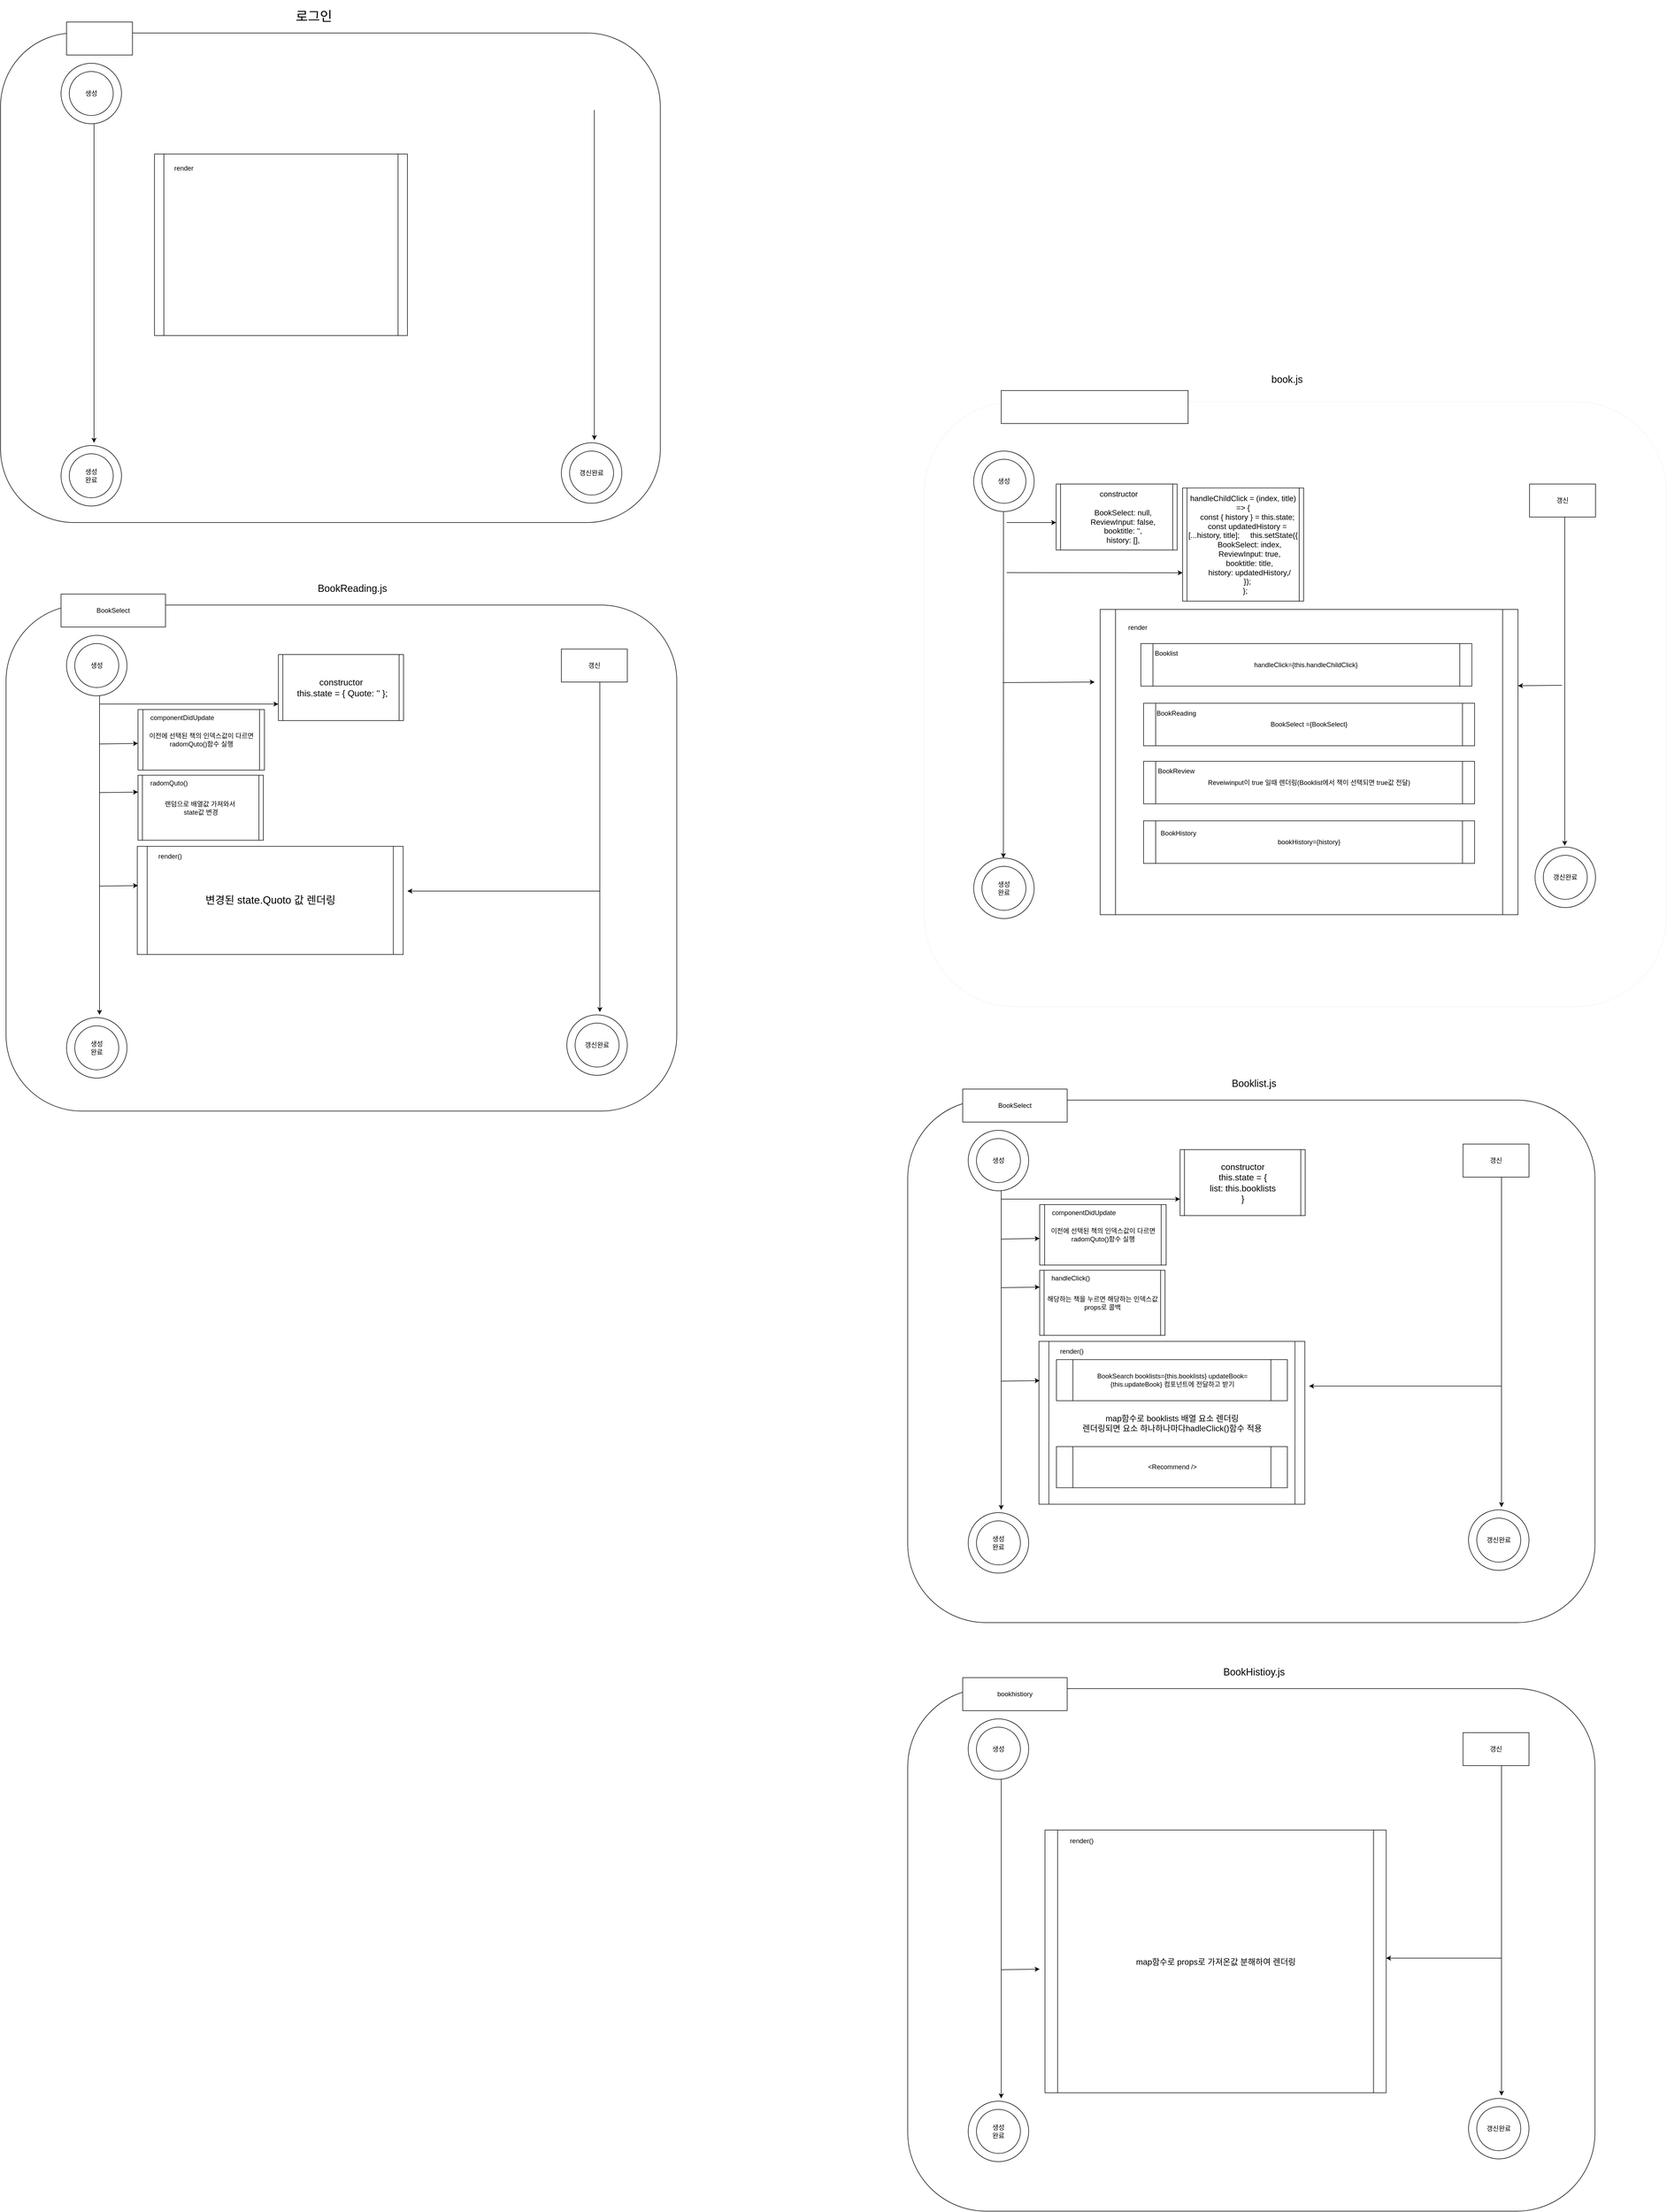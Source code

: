 <mxfile version="21.3.8" type="device">
  <diagram name="페이지-1" id="9SHQC-s5W3MiuN1ODY7i">
    <mxGraphModel dx="3267" dy="1674" grid="1" gridSize="10" guides="1" tooltips="1" connect="1" arrows="1" fold="1" page="1" pageScale="1" pageWidth="827" pageHeight="1169" math="0" shadow="0">
      <root>
        <mxCell id="0" />
        <mxCell id="1" parent="0" />
        <mxCell id="339VbT9Xqeo3pvICzhQg-5" value="" style="rounded=1;whiteSpace=wrap;html=1;strokeWidth=0;" parent="1" vertex="1">
          <mxGeometry x="20" y="470" width="1350" height="1100" as="geometry" />
        </mxCell>
        <mxCell id="339VbT9Xqeo3pvICzhQg-2" value="" style="rounded=0;whiteSpace=wrap;html=1;" parent="1" vertex="1">
          <mxGeometry x="160" y="450" width="340" height="60" as="geometry" />
        </mxCell>
        <mxCell id="339VbT9Xqeo3pvICzhQg-3" value="book.js" style="text;html=1;strokeColor=none;fillColor=none;align=center;verticalAlign=middle;whiteSpace=wrap;rounded=0;fontSize=18;" parent="1" vertex="1">
          <mxGeometry x="610" y="400" width="140" height="60" as="geometry" />
        </mxCell>
        <mxCell id="339VbT9Xqeo3pvICzhQg-9" value="" style="endArrow=classic;html=1;rounded=0;" parent="1" edge="1">
          <mxGeometry width="50" height="50" relative="1" as="geometry">
            <mxPoint x="164.17" y="670" as="sourcePoint" />
            <mxPoint x="164" y="1300" as="targetPoint" />
          </mxGeometry>
        </mxCell>
        <mxCell id="339VbT9Xqeo3pvICzhQg-14" value="" style="group" parent="1" vertex="1" connectable="0">
          <mxGeometry x="110" y="560" width="110" height="110" as="geometry" />
        </mxCell>
        <mxCell id="339VbT9Xqeo3pvICzhQg-11" value="" style="ellipse;whiteSpace=wrap;html=1;aspect=fixed;" parent="339VbT9Xqeo3pvICzhQg-14" vertex="1">
          <mxGeometry width="110" height="110" as="geometry" />
        </mxCell>
        <mxCell id="339VbT9Xqeo3pvICzhQg-12" value="생성" style="ellipse;whiteSpace=wrap;html=1;aspect=fixed;" parent="339VbT9Xqeo3pvICzhQg-14" vertex="1">
          <mxGeometry x="15" y="15" width="80" height="80" as="geometry" />
        </mxCell>
        <mxCell id="339VbT9Xqeo3pvICzhQg-16" value="" style="group" parent="1" vertex="1" connectable="0">
          <mxGeometry x="110" y="1300" width="110" height="110" as="geometry" />
        </mxCell>
        <mxCell id="339VbT9Xqeo3pvICzhQg-17" value="" style="ellipse;whiteSpace=wrap;html=1;aspect=fixed;" parent="339VbT9Xqeo3pvICzhQg-16" vertex="1">
          <mxGeometry width="110" height="110" as="geometry" />
        </mxCell>
        <mxCell id="339VbT9Xqeo3pvICzhQg-18" value="생성&lt;br&gt;완료" style="ellipse;whiteSpace=wrap;html=1;aspect=fixed;" parent="339VbT9Xqeo3pvICzhQg-16" vertex="1">
          <mxGeometry x="15" y="15" width="80" height="80" as="geometry" />
        </mxCell>
        <mxCell id="339VbT9Xqeo3pvICzhQg-20" value="Text" style="text;html=1;strokeColor=none;fillColor=none;align=center;verticalAlign=middle;whiteSpace=wrap;rounded=0;" parent="1" vertex="1">
          <mxGeometry x="380" y="860" width="60" height="30" as="geometry" />
        </mxCell>
        <mxCell id="339VbT9Xqeo3pvICzhQg-22" value="" style="group" parent="1" vertex="1" connectable="0">
          <mxGeometry x="340" y="759" width="760" height="660" as="geometry" />
        </mxCell>
        <mxCell id="339VbT9Xqeo3pvICzhQg-23" value="" style="group" parent="339VbT9Xqeo3pvICzhQg-22" vertex="1" connectable="0">
          <mxGeometry y="89" width="760" height="580" as="geometry" />
        </mxCell>
        <mxCell id="339VbT9Xqeo3pvICzhQg-19" value="" style="shape=process;whiteSpace=wrap;html=1;backgroundOutline=1;size=0.037;" parent="339VbT9Xqeo3pvICzhQg-23" vertex="1">
          <mxGeometry width="760.0" height="554.964" as="geometry" />
        </mxCell>
        <mxCell id="339VbT9Xqeo3pvICzhQg-21" value="render" style="text;html=1;align=center;verticalAlign=middle;resizable=0;points=[];autosize=1;strokeColor=none;fillColor=none;" parent="339VbT9Xqeo3pvICzhQg-23" vertex="1">
          <mxGeometry x="38.0" y="18.196" width="60" height="30" as="geometry" />
        </mxCell>
        <mxCell id="-yMm5iQ5VptiepZ6VYrb-73" value="" style="group" parent="339VbT9Xqeo3pvICzhQg-23" vertex="1" connectable="0">
          <mxGeometry x="78.961" y="276.08" width="602.078" height="105.537" as="geometry" />
        </mxCell>
        <mxCell id="-yMm5iQ5VptiepZ6VYrb-74" value="" style="group" parent="-yMm5iQ5VptiepZ6VYrb-73" vertex="1" connectable="0">
          <mxGeometry width="602.078" height="105.537" as="geometry" />
        </mxCell>
        <mxCell id="-yMm5iQ5VptiepZ6VYrb-75" value="Reveiwinput이 true 일때 렌더링(Booklist에서 책이 선택되면 true값 전달)" style="shape=process;whiteSpace=wrap;html=1;backgroundOutline=1;size=0.037;" parent="-yMm5iQ5VptiepZ6VYrb-74" vertex="1">
          <mxGeometry width="602.078" height="77.333" as="geometry" />
        </mxCell>
        <mxCell id="-yMm5iQ5VptiepZ6VYrb-76" value="BookReview" style="text;html=1;align=center;verticalAlign=middle;resizable=0;points=[];autosize=1;strokeColor=none;fillColor=none;" parent="-yMm5iQ5VptiepZ6VYrb-74" vertex="1">
          <mxGeometry x="14.312" y="3.311" width="90" height="30" as="geometry" />
        </mxCell>
        <mxCell id="-yMm5iQ5VptiepZ6VYrb-77" value="bookHistory={history}" style="shape=process;whiteSpace=wrap;html=1;backgroundOutline=1;size=0.037;" parent="339VbT9Xqeo3pvICzhQg-23" vertex="1">
          <mxGeometry x="78.961" y="384.347" width="602.078" height="77.333" as="geometry" />
        </mxCell>
        <mxCell id="-yMm5iQ5VptiepZ6VYrb-78" value="BookHistory" style="text;html=1;align=center;verticalAlign=middle;resizable=0;points=[];autosize=1;strokeColor=none;fillColor=none;" parent="339VbT9Xqeo3pvICzhQg-23" vertex="1">
          <mxGeometry x="97.221" y="392.081" width="90" height="30" as="geometry" />
        </mxCell>
        <mxCell id="-yMm5iQ5VptiepZ6VYrb-57" value="" style="group" parent="339VbT9Xqeo3pvICzhQg-23" vertex="1" connectable="0">
          <mxGeometry x="78.961" y="170.547" width="602.078" height="105.537" as="geometry" />
        </mxCell>
        <mxCell id="-yMm5iQ5VptiepZ6VYrb-58" value="" style="group" parent="-yMm5iQ5VptiepZ6VYrb-57" vertex="1" connectable="0">
          <mxGeometry width="602.078" height="105.537" as="geometry" />
        </mxCell>
        <mxCell id="-yMm5iQ5VptiepZ6VYrb-59" value="BookSelect ={BookSelect}" style="shape=process;whiteSpace=wrap;html=1;backgroundOutline=1;size=0.037;" parent="-yMm5iQ5VptiepZ6VYrb-58" vertex="1">
          <mxGeometry width="602.078" height="77.333" as="geometry" />
        </mxCell>
        <mxCell id="-yMm5iQ5VptiepZ6VYrb-60" value="BookReading" style="text;html=1;align=center;verticalAlign=middle;resizable=0;points=[];autosize=1;strokeColor=none;fillColor=none;" parent="-yMm5iQ5VptiepZ6VYrb-58" vertex="1">
          <mxGeometry x="9.377" y="3.311" width="100" height="30" as="geometry" />
        </mxCell>
        <mxCell id="-yMm5iQ5VptiepZ6VYrb-69" value="" style="group" parent="339VbT9Xqeo3pvICzhQg-23" vertex="1" connectable="0">
          <mxGeometry x="74.001" y="62.003" width="602.078" height="105.537" as="geometry" />
        </mxCell>
        <mxCell id="-yMm5iQ5VptiepZ6VYrb-70" value="" style="group" parent="-yMm5iQ5VptiepZ6VYrb-69" vertex="1" connectable="0">
          <mxGeometry width="602.078" height="105.537" as="geometry" />
        </mxCell>
        <mxCell id="-yMm5iQ5VptiepZ6VYrb-71" value="handleClick={this.handleChildClick}&amp;nbsp;" style="shape=process;whiteSpace=wrap;html=1;backgroundOutline=1;size=0.037;" parent="-yMm5iQ5VptiepZ6VYrb-70" vertex="1">
          <mxGeometry width="602.078" height="77.333" as="geometry" />
        </mxCell>
        <mxCell id="-yMm5iQ5VptiepZ6VYrb-72" value="Booklist" style="text;html=1;align=center;verticalAlign=middle;resizable=0;points=[];autosize=1;strokeColor=none;fillColor=none;" parent="-yMm5iQ5VptiepZ6VYrb-70" vertex="1">
          <mxGeometry x="11.037" y="3.311" width="70" height="30" as="geometry" />
        </mxCell>
        <mxCell id="339VbT9Xqeo3pvICzhQg-24" value="" style="rounded=1;whiteSpace=wrap;html=1;" parent="1" vertex="1">
          <mxGeometry x="-1660" y="-200" width="1200" height="890" as="geometry" />
        </mxCell>
        <mxCell id="339VbT9Xqeo3pvICzhQg-25" value="" style="rounded=0;whiteSpace=wrap;html=1;" parent="1" vertex="1">
          <mxGeometry x="-1540" y="-220" width="120" height="60" as="geometry" />
        </mxCell>
        <mxCell id="339VbT9Xqeo3pvICzhQg-26" value="&lt;font style=&quot;font-size: 24px;&quot;&gt;로그인&lt;/font&gt;" style="text;html=1;strokeColor=none;fillColor=none;align=center;verticalAlign=middle;whiteSpace=wrap;rounded=0;" parent="1" vertex="1">
          <mxGeometry x="-1160" y="-260" width="140" height="60" as="geometry" />
        </mxCell>
        <mxCell id="339VbT9Xqeo3pvICzhQg-27" value="" style="endArrow=classic;html=1;rounded=0;" parent="1" edge="1">
          <mxGeometry width="50" height="50" relative="1" as="geometry">
            <mxPoint x="-1490" y="-55" as="sourcePoint" />
            <mxPoint x="-1490" y="545" as="targetPoint" />
          </mxGeometry>
        </mxCell>
        <mxCell id="339VbT9Xqeo3pvICzhQg-28" value="" style="group" parent="1" vertex="1" connectable="0">
          <mxGeometry x="-1550" y="-145" width="110" height="110" as="geometry" />
        </mxCell>
        <mxCell id="339VbT9Xqeo3pvICzhQg-29" value="" style="ellipse;whiteSpace=wrap;html=1;aspect=fixed;" parent="339VbT9Xqeo3pvICzhQg-28" vertex="1">
          <mxGeometry width="110" height="110" as="geometry" />
        </mxCell>
        <mxCell id="339VbT9Xqeo3pvICzhQg-30" value="생성" style="ellipse;whiteSpace=wrap;html=1;aspect=fixed;" parent="339VbT9Xqeo3pvICzhQg-28" vertex="1">
          <mxGeometry x="15" y="15" width="80" height="80" as="geometry" />
        </mxCell>
        <mxCell id="339VbT9Xqeo3pvICzhQg-31" value="" style="group" parent="1" vertex="1" connectable="0">
          <mxGeometry x="-1550" y="550" width="110" height="110" as="geometry" />
        </mxCell>
        <mxCell id="339VbT9Xqeo3pvICzhQg-32" value="" style="ellipse;whiteSpace=wrap;html=1;aspect=fixed;" parent="339VbT9Xqeo3pvICzhQg-31" vertex="1">
          <mxGeometry width="110" height="110" as="geometry" />
        </mxCell>
        <mxCell id="339VbT9Xqeo3pvICzhQg-33" value="생성&lt;br&gt;완료" style="ellipse;whiteSpace=wrap;html=1;aspect=fixed;" parent="339VbT9Xqeo3pvICzhQg-31" vertex="1">
          <mxGeometry x="15" y="15" width="80" height="80" as="geometry" />
        </mxCell>
        <mxCell id="339VbT9Xqeo3pvICzhQg-34" value="Text" style="text;html=1;strokeColor=none;fillColor=none;align=center;verticalAlign=middle;whiteSpace=wrap;rounded=0;" parent="1" vertex="1">
          <mxGeometry x="-1370" y="130" width="60" height="30" as="geometry" />
        </mxCell>
        <mxCell id="339VbT9Xqeo3pvICzhQg-35" value="x`" style="group" parent="1" vertex="1" connectable="0">
          <mxGeometry x="-1380" y="20" width="460" height="330" as="geometry" />
        </mxCell>
        <mxCell id="339VbT9Xqeo3pvICzhQg-36" value="" style="group" parent="339VbT9Xqeo3pvICzhQg-35" vertex="1" connectable="0">
          <mxGeometry width="460.0" height="330" as="geometry" />
        </mxCell>
        <mxCell id="339VbT9Xqeo3pvICzhQg-37" value="" style="shape=process;whiteSpace=wrap;html=1;backgroundOutline=1;size=0.037;" parent="339VbT9Xqeo3pvICzhQg-36" vertex="1">
          <mxGeometry width="460.0" height="330" as="geometry" />
        </mxCell>
        <mxCell id="339VbT9Xqeo3pvICzhQg-38" value="render" style="text;html=1;align=center;verticalAlign=middle;resizable=0;points=[];autosize=1;strokeColor=none;fillColor=none;" parent="339VbT9Xqeo3pvICzhQg-36" vertex="1">
          <mxGeometry x="23" y="10.82" width="60" height="30" as="geometry" />
        </mxCell>
        <mxCell id="339VbT9Xqeo3pvICzhQg-39" value="" style="endArrow=classic;html=1;rounded=0;" parent="1" edge="1">
          <mxGeometry width="50" height="50" relative="1" as="geometry">
            <mxPoint x="-580" y="-60" as="sourcePoint" />
            <mxPoint x="-580" y="540" as="targetPoint" />
          </mxGeometry>
        </mxCell>
        <mxCell id="339VbT9Xqeo3pvICzhQg-40" value="" style="group" parent="1" vertex="1" connectable="0">
          <mxGeometry x="-640" y="545" width="110" height="110" as="geometry" />
        </mxCell>
        <mxCell id="339VbT9Xqeo3pvICzhQg-41" value="" style="ellipse;whiteSpace=wrap;html=1;aspect=fixed;" parent="339VbT9Xqeo3pvICzhQg-40" vertex="1">
          <mxGeometry width="110" height="110" as="geometry" />
        </mxCell>
        <mxCell id="339VbT9Xqeo3pvICzhQg-42" value="갱신완료" style="ellipse;whiteSpace=wrap;html=1;aspect=fixed;" parent="339VbT9Xqeo3pvICzhQg-40" vertex="1">
          <mxGeometry x="15" y="15" width="80" height="80" as="geometry" />
        </mxCell>
        <mxCell id="339VbT9Xqeo3pvICzhQg-45" value="" style="endArrow=classic;html=1;rounded=0;" parent="1" edge="1">
          <mxGeometry width="50" height="50" relative="1" as="geometry">
            <mxPoint x="1185" y="677.5" as="sourcePoint" />
            <mxPoint x="1185" y="1277.5" as="targetPoint" />
          </mxGeometry>
        </mxCell>
        <mxCell id="339VbT9Xqeo3pvICzhQg-46" value="" style="group" parent="1" vertex="1" connectable="0">
          <mxGeometry x="1131" y="1280" width="110" height="110" as="geometry" />
        </mxCell>
        <mxCell id="339VbT9Xqeo3pvICzhQg-47" value="" style="ellipse;whiteSpace=wrap;html=1;aspect=fixed;" parent="339VbT9Xqeo3pvICzhQg-46" vertex="1">
          <mxGeometry width="110" height="110" as="geometry" />
        </mxCell>
        <mxCell id="339VbT9Xqeo3pvICzhQg-48" value="갱신완료" style="ellipse;whiteSpace=wrap;html=1;aspect=fixed;" parent="339VbT9Xqeo3pvICzhQg-46" vertex="1">
          <mxGeometry x="15" y="15" width="80" height="80" as="geometry" />
        </mxCell>
        <mxCell id="339VbT9Xqeo3pvICzhQg-49" value="" style="endArrow=classic;html=1;rounded=0;jumpSize=0;" parent="1" edge="1">
          <mxGeometry width="50" height="50" relative="1" as="geometry">
            <mxPoint x="163" y="981" as="sourcePoint" />
            <mxPoint x="330" y="980" as="targetPoint" />
          </mxGeometry>
        </mxCell>
        <mxCell id="339VbT9Xqeo3pvICzhQg-74" value="" style="endArrow=classic;html=1;rounded=0;entryX=1;entryY=0.25;entryDx=0;entryDy=0;" parent="1" target="339VbT9Xqeo3pvICzhQg-19" edge="1">
          <mxGeometry width="50" height="50" relative="1" as="geometry">
            <mxPoint x="1180" y="986" as="sourcePoint" />
            <mxPoint x="1250" y="970" as="targetPoint" />
            <Array as="points">
              <mxPoint x="1170" y="986" />
            </Array>
          </mxGeometry>
        </mxCell>
        <mxCell id="339VbT9Xqeo3pvICzhQg-76" value="갱신" style="rounded=0;whiteSpace=wrap;html=1;" parent="1" vertex="1">
          <mxGeometry x="1121" y="620" width="120" height="60" as="geometry" />
        </mxCell>
        <mxCell id="-yMm5iQ5VptiepZ6VYrb-1" value="" style="rounded=1;whiteSpace=wrap;html=1;" parent="1" vertex="1">
          <mxGeometry x="-1650" y="840" width="1220" height="920" as="geometry" />
        </mxCell>
        <mxCell id="-yMm5iQ5VptiepZ6VYrb-2" value="BookSelect" style="rounded=0;whiteSpace=wrap;html=1;" parent="1" vertex="1">
          <mxGeometry x="-1550" y="820" width="190" height="60" as="geometry" />
        </mxCell>
        <mxCell id="-yMm5iQ5VptiepZ6VYrb-3" value="&lt;span style=&quot;font-size: 18px;&quot;&gt;BookReading.js&lt;/span&gt;" style="text;html=1;strokeColor=none;fillColor=none;align=center;verticalAlign=middle;whiteSpace=wrap;rounded=0;" parent="1" vertex="1">
          <mxGeometry x="-1090" y="780" width="140" height="60" as="geometry" />
        </mxCell>
        <mxCell id="-yMm5iQ5VptiepZ6VYrb-4" value="" style="endArrow=classic;html=1;rounded=0;" parent="1" edge="1">
          <mxGeometry width="50" height="50" relative="1" as="geometry">
            <mxPoint x="-1480" y="985" as="sourcePoint" />
            <mxPoint x="-1480" y="1585" as="targetPoint" />
          </mxGeometry>
        </mxCell>
        <mxCell id="-yMm5iQ5VptiepZ6VYrb-5" value="" style="group" parent="1" vertex="1" connectable="0">
          <mxGeometry x="-1540" y="895" width="110" height="110" as="geometry" />
        </mxCell>
        <mxCell id="-yMm5iQ5VptiepZ6VYrb-6" value="" style="ellipse;whiteSpace=wrap;html=1;aspect=fixed;" parent="-yMm5iQ5VptiepZ6VYrb-5" vertex="1">
          <mxGeometry width="110" height="110" as="geometry" />
        </mxCell>
        <mxCell id="-yMm5iQ5VptiepZ6VYrb-7" value="생성" style="ellipse;whiteSpace=wrap;html=1;aspect=fixed;" parent="-yMm5iQ5VptiepZ6VYrb-5" vertex="1">
          <mxGeometry x="15" y="15" width="80" height="80" as="geometry" />
        </mxCell>
        <mxCell id="-yMm5iQ5VptiepZ6VYrb-8" value="" style="group" parent="1" vertex="1" connectable="0">
          <mxGeometry x="-1540" y="1590" width="110" height="110" as="geometry" />
        </mxCell>
        <mxCell id="-yMm5iQ5VptiepZ6VYrb-9" value="" style="ellipse;whiteSpace=wrap;html=1;aspect=fixed;" parent="-yMm5iQ5VptiepZ6VYrb-8" vertex="1">
          <mxGeometry width="110" height="110" as="geometry" />
        </mxCell>
        <mxCell id="-yMm5iQ5VptiepZ6VYrb-10" value="생성&lt;br&gt;완료" style="ellipse;whiteSpace=wrap;html=1;aspect=fixed;" parent="-yMm5iQ5VptiepZ6VYrb-8" vertex="1">
          <mxGeometry x="15" y="15" width="80" height="80" as="geometry" />
        </mxCell>
        <mxCell id="-yMm5iQ5VptiepZ6VYrb-12" value="" style="group" parent="1" vertex="1" connectable="0">
          <mxGeometry x="-1410" y="930" width="760" height="670" as="geometry" />
        </mxCell>
        <mxCell id="-yMm5iQ5VptiepZ6VYrb-13" value="" style="group" parent="-yMm5iQ5VptiepZ6VYrb-12" vertex="1" connectable="0">
          <mxGeometry y="40" width="760" height="670" as="geometry" />
        </mxCell>
        <mxCell id="-yMm5iQ5VptiepZ6VYrb-14" value="이전에 선택된 책의 인덱스값이 다르면&lt;br&gt;radomQuto()함수 실행" style="shape=process;whiteSpace=wrap;html=1;backgroundOutline=1;size=0.037;" parent="-yMm5iQ5VptiepZ6VYrb-13" vertex="1">
          <mxGeometry y="60" width="230" height="110" as="geometry" />
        </mxCell>
        <mxCell id="-yMm5iQ5VptiepZ6VYrb-110" value="componentDidUpdate" style="text;html=1;align=center;verticalAlign=middle;resizable=0;points=[];autosize=1;strokeColor=none;fillColor=none;" parent="-yMm5iQ5VptiepZ6VYrb-13" vertex="1">
          <mxGeometry x="10.0" y="59.996" width="140" height="30" as="geometry" />
        </mxCell>
        <mxCell id="-yMm5iQ5VptiepZ6VYrb-129" value="" style="endArrow=classic;html=1;rounded=0;" parent="-yMm5iQ5VptiepZ6VYrb-13" edge="1">
          <mxGeometry width="50" height="50" relative="1" as="geometry">
            <mxPoint x="840" y="390" as="sourcePoint" />
            <mxPoint x="490" y="390" as="targetPoint" />
          </mxGeometry>
        </mxCell>
        <mxCell id="-yMm5iQ5VptiepZ6VYrb-16" value="" style="endArrow=classic;html=1;rounded=0;" parent="1" edge="1">
          <mxGeometry width="50" height="50" relative="1" as="geometry">
            <mxPoint x="-570" y="980" as="sourcePoint" />
            <mxPoint x="-570" y="1580" as="targetPoint" />
          </mxGeometry>
        </mxCell>
        <mxCell id="-yMm5iQ5VptiepZ6VYrb-17" value="" style="group" parent="1" vertex="1" connectable="0">
          <mxGeometry x="-630" y="1585" width="110" height="110" as="geometry" />
        </mxCell>
        <mxCell id="-yMm5iQ5VptiepZ6VYrb-18" value="" style="ellipse;whiteSpace=wrap;html=1;aspect=fixed;" parent="-yMm5iQ5VptiepZ6VYrb-17" vertex="1">
          <mxGeometry width="110" height="110" as="geometry" />
        </mxCell>
        <mxCell id="-yMm5iQ5VptiepZ6VYrb-19" value="갱신완료" style="ellipse;whiteSpace=wrap;html=1;aspect=fixed;" parent="-yMm5iQ5VptiepZ6VYrb-17" vertex="1">
          <mxGeometry x="15" y="15" width="80" height="80" as="geometry" />
        </mxCell>
        <mxCell id="-yMm5iQ5VptiepZ6VYrb-20" value="" style="endArrow=classic;html=1;rounded=0;entryX=0;entryY=0.402;entryDx=0;entryDy=0;entryPerimeter=0;" parent="1" edge="1">
          <mxGeometry width="50" height="50" relative="1" as="geometry">
            <mxPoint x="-1480" y="1092.57" as="sourcePoint" />
            <mxPoint x="-1410" y="1091.57" as="targetPoint" />
          </mxGeometry>
        </mxCell>
        <mxCell id="-yMm5iQ5VptiepZ6VYrb-99" value="" style="group" parent="1" vertex="1" connectable="0">
          <mxGeometry x="280.001" y="609.996" width="602.078" height="140" as="geometry" />
        </mxCell>
        <mxCell id="-yMm5iQ5VptiepZ6VYrb-100" value="" style="group" parent="-yMm5iQ5VptiepZ6VYrb-99" vertex="1" connectable="0">
          <mxGeometry width="602.078" height="140" as="geometry" />
        </mxCell>
        <mxCell id="-yMm5iQ5VptiepZ6VYrb-101" value="&lt;div style=&quot;font-size: 14px;&quot;&gt;&lt;font style=&quot;font-size: 14px;&quot;&gt;&lt;br&gt;&lt;/font&gt;&lt;/div&gt;&lt;div style=&quot;font-size: 14px;&quot;&gt;&lt;font style=&quot;font-size: 14px;&quot;&gt;&amp;nbsp; constructor&lt;/font&gt;&lt;/div&gt;&lt;div style=&quot;font-size: 14px;&quot;&gt;&lt;span style=&quot;background-color: initial;&quot;&gt;&lt;br&gt;&lt;/span&gt;&lt;/div&gt;&lt;div style=&quot;font-size: 14px;&quot;&gt;&lt;span style=&quot;background-color: initial;&quot;&gt;&amp;nbsp; &amp;nbsp; &amp;nbsp; BookSelect: null,&lt;/span&gt;&lt;br&gt;&lt;/div&gt;&lt;div style=&quot;font-size: 14px;&quot;&gt;&lt;font style=&quot;font-size: 14px;&quot;&gt;&amp;nbsp; &amp;nbsp; &amp;nbsp; ReviewInput: false,&lt;/font&gt;&lt;/div&gt;&lt;div style=&quot;font-size: 14px;&quot;&gt;&lt;font style=&quot;font-size: 14px;&quot;&gt;&amp;nbsp; &amp;nbsp; &amp;nbsp; booktitle: &#39;&#39;,&lt;/font&gt;&lt;/div&gt;&lt;div style=&quot;font-size: 14px;&quot;&gt;&lt;font style=&quot;font-size: 14px;&quot;&gt;&amp;nbsp; &amp;nbsp; &amp;nbsp; history: [],&lt;/font&gt;&lt;/div&gt;&lt;div style=&quot;font-size: 14px;&quot;&gt;&lt;br&gt;&lt;/div&gt;" style="shape=process;whiteSpace=wrap;html=1;backgroundOutline=1;size=0.037;" parent="-yMm5iQ5VptiepZ6VYrb-100" vertex="1">
          <mxGeometry x="-20" y="10" width="220" height="120" as="geometry" />
        </mxCell>
        <mxCell id="-yMm5iQ5VptiepZ6VYrb-105" value="" style="endArrow=classic;html=1;rounded=0;" parent="1" edge="1">
          <mxGeometry width="50" height="50" relative="1" as="geometry">
            <mxPoint x="170" y="690" as="sourcePoint" />
            <mxPoint x="260" y="690" as="targetPoint" />
          </mxGeometry>
        </mxCell>
        <mxCell id="-yMm5iQ5VptiepZ6VYrb-106" value="" style="group" parent="1" vertex="1" connectable="0">
          <mxGeometry x="510" y="610" width="602.08" height="240" as="geometry" />
        </mxCell>
        <mxCell id="-yMm5iQ5VptiepZ6VYrb-107" value="&lt;div style=&quot;font-size: 14px;&quot;&gt;&lt;div&gt;handleChildClick = (index, title) =&amp;gt; {&lt;/div&gt;&lt;div&gt;&amp;nbsp; &amp;nbsp; const { history } = this.state;&lt;/div&gt;&lt;div&gt;&amp;nbsp; &amp;nbsp; const updatedHistory = [...history, title];&amp;nbsp; &amp;nbsp; &amp;nbsp;this.setState({&lt;/div&gt;&lt;div&gt;&amp;nbsp; &amp;nbsp; &amp;nbsp; BookSelect: index,&lt;/div&gt;&lt;div&gt;&amp;nbsp; &amp;nbsp; &amp;nbsp; ReviewInput: true,&lt;/div&gt;&lt;div&gt;&amp;nbsp; &amp;nbsp; &amp;nbsp; booktitle: title,&lt;/div&gt;&lt;div&gt;&amp;nbsp; &amp;nbsp; &amp;nbsp; history: updatedHistory,/&lt;/div&gt;&lt;div&gt;&amp;nbsp; &amp;nbsp; });&lt;/div&gt;&lt;div&gt;&amp;nbsp; };&lt;/div&gt;&lt;/div&gt;" style="shape=process;whiteSpace=wrap;html=1;backgroundOutline=1;size=0.037;" parent="-yMm5iQ5VptiepZ6VYrb-106" vertex="1">
          <mxGeometry x="-20.0" y="17.143" width="220.001" height="205.714" as="geometry" />
        </mxCell>
        <mxCell id="-yMm5iQ5VptiepZ6VYrb-108" value="" style="endArrow=classic;html=1;rounded=0;entryX=0;entryY=0.75;entryDx=0;entryDy=0;" parent="1" target="-yMm5iQ5VptiepZ6VYrb-107" edge="1">
          <mxGeometry width="50" height="50" relative="1" as="geometry">
            <mxPoint x="170" y="781" as="sourcePoint" />
            <mxPoint x="250" y="780" as="targetPoint" />
          </mxGeometry>
        </mxCell>
        <mxCell id="-yMm5iQ5VptiepZ6VYrb-109" value="갱신" style="rounded=0;whiteSpace=wrap;html=1;" parent="1" vertex="1">
          <mxGeometry x="-640" y="920" width="120" height="60" as="geometry" />
        </mxCell>
        <mxCell id="-yMm5iQ5VptiepZ6VYrb-115" value="" style="endArrow=classic;html=1;rounded=0;entryX=0;entryY=0.402;entryDx=0;entryDy=0;entryPerimeter=0;" parent="1" edge="1">
          <mxGeometry width="50" height="50" relative="1" as="geometry">
            <mxPoint x="-1480" y="1181" as="sourcePoint" />
            <mxPoint x="-1410" y="1180" as="targetPoint" />
          </mxGeometry>
        </mxCell>
        <mxCell id="-yMm5iQ5VptiepZ6VYrb-116" value="" style="group" parent="1" vertex="1" connectable="0">
          <mxGeometry x="-1450" y="1224.72" width="530" height="260.57" as="geometry" />
        </mxCell>
        <mxCell id="-yMm5iQ5VptiepZ6VYrb-117" value="" style="group" parent="-yMm5iQ5VptiepZ6VYrb-116" vertex="1" connectable="0">
          <mxGeometry width="530" height="260.199" as="geometry" />
        </mxCell>
        <mxCell id="-yMm5iQ5VptiepZ6VYrb-118" value="&lt;font style=&quot;font-size: 19px;&quot;&gt;변경된 state.Quoto 값 렌더링&lt;/font&gt;" style="shape=process;whiteSpace=wrap;html=1;backgroundOutline=1;size=0.037;" parent="-yMm5iQ5VptiepZ6VYrb-117" vertex="1">
          <mxGeometry x="38.69" y="53.943" width="483.629" height="196.619" as="geometry" />
        </mxCell>
        <mxCell id="-yMm5iQ5VptiepZ6VYrb-120" value="render()" style="text;html=1;align=center;verticalAlign=middle;resizable=0;points=[];autosize=1;strokeColor=none;fillColor=none;" parent="-yMm5iQ5VptiepZ6VYrb-117" vertex="1">
          <mxGeometry x="63.002" y="57.116" width="70" height="30" as="geometry" />
        </mxCell>
        <mxCell id="-yMm5iQ5VptiepZ6VYrb-111" value="" style="group" parent="1" vertex="1" connectable="0">
          <mxGeometry x="-1410" y="1130" width="234.17" height="144.12" as="geometry" />
        </mxCell>
        <mxCell id="-yMm5iQ5VptiepZ6VYrb-112" value="" style="group" parent="-yMm5iQ5VptiepZ6VYrb-111" vertex="1" connectable="0">
          <mxGeometry y="6.453" width="234.17" height="144.12" as="geometry" />
        </mxCell>
        <mxCell id="-yMm5iQ5VptiepZ6VYrb-113" value="랜덤으로 배열값 가져와서&amp;nbsp;&lt;br&gt;state값 변경" style="shape=process;whiteSpace=wrap;html=1;backgroundOutline=1;size=0.037;" parent="-yMm5iQ5VptiepZ6VYrb-112" vertex="1">
          <mxGeometry y="12.906" width="228.008" height="118.307" as="geometry" />
        </mxCell>
        <mxCell id="-yMm5iQ5VptiepZ6VYrb-114" value="radomQuto()&lt;br&gt;" style="text;html=1;align=center;verticalAlign=middle;resizable=0;points=[];autosize=1;strokeColor=none;fillColor=none;" parent="-yMm5iQ5VptiepZ6VYrb-112" vertex="1">
          <mxGeometry x="10.784" y="12.905" width="90" height="30" as="geometry" />
        </mxCell>
        <mxCell id="-yMm5iQ5VptiepZ6VYrb-121" value="" style="endArrow=classic;html=1;rounded=0;entryX=0;entryY=0.402;entryDx=0;entryDy=0;entryPerimeter=0;" parent="1" edge="1">
          <mxGeometry width="50" height="50" relative="1" as="geometry">
            <mxPoint x="-1480" y="1351" as="sourcePoint" />
            <mxPoint x="-1410" y="1350" as="targetPoint" />
          </mxGeometry>
        </mxCell>
        <mxCell id="-yMm5iQ5VptiepZ6VYrb-122" value="" style="group" parent="1" vertex="1" connectable="0">
          <mxGeometry x="-1147.08" y="920" width="227.08" height="140" as="geometry" />
        </mxCell>
        <mxCell id="-yMm5iQ5VptiepZ6VYrb-123" value="" style="group" parent="-yMm5iQ5VptiepZ6VYrb-122" vertex="1" connectable="0">
          <mxGeometry width="227.08" height="140" as="geometry" />
        </mxCell>
        <mxCell id="-yMm5iQ5VptiepZ6VYrb-124" value="&lt;div style=&quot;&quot;&gt;&lt;font style=&quot;font-size: 16px;&quot;&gt;constructor&lt;/font&gt;&lt;/div&gt;&lt;div style=&quot;&quot;&gt;&lt;font style=&quot;font-size: 16px;&quot;&gt;&amp;nbsp;this.state = { Quote: &#39;&#39; };&lt;/font&gt;&lt;br&gt;&lt;/div&gt;" style="shape=process;whiteSpace=wrap;html=1;backgroundOutline=1;size=0.037;" parent="-yMm5iQ5VptiepZ6VYrb-123" vertex="1">
          <mxGeometry x="-7.54" y="10" width="227.54" height="120" as="geometry" />
        </mxCell>
        <mxCell id="-yMm5iQ5VptiepZ6VYrb-126" value="" style="endArrow=classic;html=1;rounded=0;entryX=0;entryY=0.75;entryDx=0;entryDy=0;" parent="1" target="-yMm5iQ5VptiepZ6VYrb-124" edge="1">
          <mxGeometry width="50" height="50" relative="1" as="geometry">
            <mxPoint x="-1480" y="1020" as="sourcePoint" />
            <mxPoint x="-1410" y="1019" as="targetPoint" />
          </mxGeometry>
        </mxCell>
        <mxCell id="-yMm5iQ5VptiepZ6VYrb-130" value="" style="rounded=1;whiteSpace=wrap;html=1;" parent="1" vertex="1">
          <mxGeometry x="-10" y="1740" width="1250" height="950" as="geometry" />
        </mxCell>
        <mxCell id="-yMm5iQ5VptiepZ6VYrb-131" value="BookSelect" style="rounded=0;whiteSpace=wrap;html=1;" parent="1" vertex="1">
          <mxGeometry x="90" y="1720" width="190" height="60" as="geometry" />
        </mxCell>
        <mxCell id="-yMm5iQ5VptiepZ6VYrb-132" value="&lt;span style=&quot;font-size: 18px;&quot;&gt;Booklist.js&lt;/span&gt;" style="text;html=1;strokeColor=none;fillColor=none;align=center;verticalAlign=middle;whiteSpace=wrap;rounded=0;" parent="1" vertex="1">
          <mxGeometry x="550" y="1680" width="140" height="60" as="geometry" />
        </mxCell>
        <mxCell id="-yMm5iQ5VptiepZ6VYrb-133" value="" style="endArrow=classic;html=1;rounded=0;" parent="1" edge="1">
          <mxGeometry width="50" height="50" relative="1" as="geometry">
            <mxPoint x="160" y="1885" as="sourcePoint" />
            <mxPoint x="160" y="2485" as="targetPoint" />
          </mxGeometry>
        </mxCell>
        <mxCell id="-yMm5iQ5VptiepZ6VYrb-134" value="" style="group" parent="1" vertex="1" connectable="0">
          <mxGeometry x="100" y="1795" width="110" height="110" as="geometry" />
        </mxCell>
        <mxCell id="-yMm5iQ5VptiepZ6VYrb-135" value="" style="ellipse;whiteSpace=wrap;html=1;aspect=fixed;" parent="-yMm5iQ5VptiepZ6VYrb-134" vertex="1">
          <mxGeometry width="110" height="110" as="geometry" />
        </mxCell>
        <mxCell id="-yMm5iQ5VptiepZ6VYrb-136" value="생성" style="ellipse;whiteSpace=wrap;html=1;aspect=fixed;" parent="-yMm5iQ5VptiepZ6VYrb-134" vertex="1">
          <mxGeometry x="15" y="15" width="80" height="80" as="geometry" />
        </mxCell>
        <mxCell id="-yMm5iQ5VptiepZ6VYrb-137" value="" style="group" parent="1" vertex="1" connectable="0">
          <mxGeometry x="100" y="2490" width="110" height="110" as="geometry" />
        </mxCell>
        <mxCell id="-yMm5iQ5VptiepZ6VYrb-138" value="" style="ellipse;whiteSpace=wrap;html=1;aspect=fixed;" parent="-yMm5iQ5VptiepZ6VYrb-137" vertex="1">
          <mxGeometry width="110" height="110" as="geometry" />
        </mxCell>
        <mxCell id="-yMm5iQ5VptiepZ6VYrb-139" value="생성&lt;br&gt;완료" style="ellipse;whiteSpace=wrap;html=1;aspect=fixed;" parent="-yMm5iQ5VptiepZ6VYrb-137" vertex="1">
          <mxGeometry x="15" y="15" width="80" height="80" as="geometry" />
        </mxCell>
        <mxCell id="-yMm5iQ5VptiepZ6VYrb-140" value="" style="group" parent="1" vertex="1" connectable="0">
          <mxGeometry x="230" y="1830" width="760" height="670" as="geometry" />
        </mxCell>
        <mxCell id="-yMm5iQ5VptiepZ6VYrb-141" value="" style="group" parent="-yMm5iQ5VptiepZ6VYrb-140" vertex="1" connectable="0">
          <mxGeometry y="40" width="760" height="670" as="geometry" />
        </mxCell>
        <mxCell id="-yMm5iQ5VptiepZ6VYrb-142" value="이전에 선택된 책의 인덱스값이 다르면&lt;br&gt;radomQuto()함수 실행" style="shape=process;whiteSpace=wrap;html=1;backgroundOutline=1;size=0.037;" parent="-yMm5iQ5VptiepZ6VYrb-141" vertex="1">
          <mxGeometry y="60" width="230" height="110" as="geometry" />
        </mxCell>
        <mxCell id="-yMm5iQ5VptiepZ6VYrb-143" value="componentDidUpdate" style="text;html=1;align=center;verticalAlign=middle;resizable=0;points=[];autosize=1;strokeColor=none;fillColor=none;" parent="-yMm5iQ5VptiepZ6VYrb-141" vertex="1">
          <mxGeometry x="10.0" y="59.996" width="140" height="30" as="geometry" />
        </mxCell>
        <mxCell id="-yMm5iQ5VptiepZ6VYrb-144" value="" style="endArrow=classic;html=1;rounded=0;" parent="-yMm5iQ5VptiepZ6VYrb-141" edge="1">
          <mxGeometry width="50" height="50" relative="1" as="geometry">
            <mxPoint x="840" y="390" as="sourcePoint" />
            <mxPoint x="490" y="390" as="targetPoint" />
          </mxGeometry>
        </mxCell>
        <mxCell id="-yMm5iQ5VptiepZ6VYrb-145" value="" style="endArrow=classic;html=1;rounded=0;" parent="1" edge="1">
          <mxGeometry width="50" height="50" relative="1" as="geometry">
            <mxPoint x="1070" y="1880" as="sourcePoint" />
            <mxPoint x="1070" y="2480" as="targetPoint" />
          </mxGeometry>
        </mxCell>
        <mxCell id="-yMm5iQ5VptiepZ6VYrb-146" value="" style="group" parent="1" vertex="1" connectable="0">
          <mxGeometry x="1010" y="2485" width="110" height="110" as="geometry" />
        </mxCell>
        <mxCell id="-yMm5iQ5VptiepZ6VYrb-147" value="" style="ellipse;whiteSpace=wrap;html=1;aspect=fixed;" parent="-yMm5iQ5VptiepZ6VYrb-146" vertex="1">
          <mxGeometry width="110" height="110" as="geometry" />
        </mxCell>
        <mxCell id="-yMm5iQ5VptiepZ6VYrb-148" value="갱신완료" style="ellipse;whiteSpace=wrap;html=1;aspect=fixed;" parent="-yMm5iQ5VptiepZ6VYrb-146" vertex="1">
          <mxGeometry x="15" y="15" width="80" height="80" as="geometry" />
        </mxCell>
        <mxCell id="-yMm5iQ5VptiepZ6VYrb-150" value="" style="endArrow=classic;html=1;rounded=0;entryX=0;entryY=0.402;entryDx=0;entryDy=0;entryPerimeter=0;" parent="1" edge="1">
          <mxGeometry width="50" height="50" relative="1" as="geometry">
            <mxPoint x="160" y="1992.57" as="sourcePoint" />
            <mxPoint x="230" y="1991.57" as="targetPoint" />
          </mxGeometry>
        </mxCell>
        <mxCell id="-yMm5iQ5VptiepZ6VYrb-151" value="갱신" style="rounded=0;whiteSpace=wrap;html=1;" parent="1" vertex="1">
          <mxGeometry x="1000" y="1820" width="120" height="60" as="geometry" />
        </mxCell>
        <mxCell id="-yMm5iQ5VptiepZ6VYrb-152" value="" style="endArrow=classic;html=1;rounded=0;entryX=0;entryY=0.402;entryDx=0;entryDy=0;entryPerimeter=0;" parent="1" edge="1">
          <mxGeometry width="50" height="50" relative="1" as="geometry">
            <mxPoint x="160" y="2081" as="sourcePoint" />
            <mxPoint x="230" y="2080" as="targetPoint" />
          </mxGeometry>
        </mxCell>
        <mxCell id="-yMm5iQ5VptiepZ6VYrb-153" value="" style="group" parent="1" vertex="1" connectable="0">
          <mxGeometry x="190" y="2124.72" width="530" height="350" as="geometry" />
        </mxCell>
        <mxCell id="-yMm5iQ5VptiepZ6VYrb-154" value="" style="group" parent="-yMm5iQ5VptiepZ6VYrb-153" vertex="1" connectable="0">
          <mxGeometry width="530" height="350" as="geometry" />
        </mxCell>
        <mxCell id="-yMm5iQ5VptiepZ6VYrb-155" value="&lt;font style=&quot;font-size: 15px;&quot;&gt;map함수로 booklists 배열 요소 렌더링&lt;br&gt;렌더링되면 요소 하나하나마다hadleClick()함수 적용&lt;/font&gt;" style="shape=process;whiteSpace=wrap;html=1;backgroundOutline=1;size=0.037;" parent="-yMm5iQ5VptiepZ6VYrb-154" vertex="1">
          <mxGeometry x="38.69" y="53.94" width="483.63" height="296.06" as="geometry" />
        </mxCell>
        <mxCell id="-yMm5iQ5VptiepZ6VYrb-156" value="render()" style="text;html=1;align=center;verticalAlign=middle;resizable=0;points=[];autosize=1;strokeColor=none;fillColor=none;" parent="-yMm5iQ5VptiepZ6VYrb-154" vertex="1">
          <mxGeometry x="63.002" y="57.116" width="70" height="30" as="geometry" />
        </mxCell>
        <mxCell id="9ZKyDkTpBno9s-9ZtQ4g-1" value="BookSearch&amp;nbsp;booklists={this.booklists} updateBook={this.updateBook} 컴포넌트에 전달하고 받기" style="shape=process;whiteSpace=wrap;html=1;backgroundOutline=1;size=0.071;" vertex="1" parent="-yMm5iQ5VptiepZ6VYrb-154">
          <mxGeometry x="70.5" y="87.12" width="420" height="74.72" as="geometry" />
        </mxCell>
        <mxCell id="9ZKyDkTpBno9s-9ZtQ4g-3" value="&amp;lt;Recommend /&amp;gt;" style="shape=process;whiteSpace=wrap;html=1;backgroundOutline=1;size=0.071;" vertex="1" parent="-yMm5iQ5VptiepZ6VYrb-154">
          <mxGeometry x="70.5" y="245.28" width="420" height="74.72" as="geometry" />
        </mxCell>
        <mxCell id="-yMm5iQ5VptiepZ6VYrb-157" value="" style="group" parent="1" vertex="1" connectable="0">
          <mxGeometry x="230" y="2030" width="234.17" height="144.12" as="geometry" />
        </mxCell>
        <mxCell id="-yMm5iQ5VptiepZ6VYrb-158" value="" style="group" parent="-yMm5iQ5VptiepZ6VYrb-157" vertex="1" connectable="0">
          <mxGeometry y="6.453" width="234.17" height="144.12" as="geometry" />
        </mxCell>
        <mxCell id="-yMm5iQ5VptiepZ6VYrb-159" value="해당하는 책을 누르면 해당하는 인덱스값 props로 콜백" style="shape=process;whiteSpace=wrap;html=1;backgroundOutline=1;size=0.037;" parent="-yMm5iQ5VptiepZ6VYrb-158" vertex="1">
          <mxGeometry y="12.906" width="228.008" height="118.307" as="geometry" />
        </mxCell>
        <mxCell id="-yMm5iQ5VptiepZ6VYrb-160" value="handleClick()" style="text;html=1;align=center;verticalAlign=middle;resizable=0;points=[];autosize=1;strokeColor=none;fillColor=none;" parent="-yMm5iQ5VptiepZ6VYrb-158" vertex="1">
          <mxGeometry x="10.784" y="12.905" width="90" height="30" as="geometry" />
        </mxCell>
        <mxCell id="-yMm5iQ5VptiepZ6VYrb-161" value="" style="endArrow=classic;html=1;rounded=0;entryX=0;entryY=0.402;entryDx=0;entryDy=0;entryPerimeter=0;" parent="1" edge="1">
          <mxGeometry width="50" height="50" relative="1" as="geometry">
            <mxPoint x="160" y="2251" as="sourcePoint" />
            <mxPoint x="230" y="2250" as="targetPoint" />
          </mxGeometry>
        </mxCell>
        <mxCell id="-yMm5iQ5VptiepZ6VYrb-162" value="" style="group" parent="1" vertex="1" connectable="0">
          <mxGeometry x="492.92" y="1820" width="227.08" height="140" as="geometry" />
        </mxCell>
        <mxCell id="-yMm5iQ5VptiepZ6VYrb-163" value="" style="group" parent="-yMm5iQ5VptiepZ6VYrb-162" vertex="1" connectable="0">
          <mxGeometry width="227.08" height="140" as="geometry" />
        </mxCell>
        <mxCell id="-yMm5iQ5VptiepZ6VYrb-164" value="&lt;div style=&quot;&quot;&gt;&lt;font style=&quot;font-size: 16px;&quot;&gt;constructor&lt;/font&gt;&lt;/div&gt;&lt;div style=&quot;&quot;&gt;&lt;font style=&quot;font-size: 16px;&quot;&gt;this.state = {&lt;/font&gt;&lt;/div&gt;&lt;div style=&quot;&quot;&gt;&lt;font style=&quot;font-size: 16px;&quot;&gt;&amp;nbsp;list: this.booklists&amp;nbsp;&lt;/font&gt;&lt;/div&gt;&lt;div style=&quot;&quot;&gt;&lt;font style=&quot;font-size: 16px;&quot;&gt;}&lt;/font&gt;&lt;br&gt;&lt;/div&gt;" style="shape=process;whiteSpace=wrap;html=1;backgroundOutline=1;size=0.037;" parent="-yMm5iQ5VptiepZ6VYrb-163" vertex="1">
          <mxGeometry x="-7.54" y="10" width="227.54" height="120" as="geometry" />
        </mxCell>
        <mxCell id="-yMm5iQ5VptiepZ6VYrb-165" value="" style="endArrow=classic;html=1;rounded=0;entryX=0;entryY=0.75;entryDx=0;entryDy=0;" parent="1" target="-yMm5iQ5VptiepZ6VYrb-164" edge="1">
          <mxGeometry width="50" height="50" relative="1" as="geometry">
            <mxPoint x="160" y="1920" as="sourcePoint" />
            <mxPoint x="230" y="1919" as="targetPoint" />
          </mxGeometry>
        </mxCell>
        <mxCell id="9ZKyDkTpBno9s-9ZtQ4g-4" value="" style="rounded=1;whiteSpace=wrap;html=1;" vertex="1" parent="1">
          <mxGeometry x="-10" y="2810" width="1250" height="950" as="geometry" />
        </mxCell>
        <mxCell id="9ZKyDkTpBno9s-9ZtQ4g-5" value="bookhistiory" style="rounded=0;whiteSpace=wrap;html=1;" vertex="1" parent="1">
          <mxGeometry x="90" y="2790" width="190" height="60" as="geometry" />
        </mxCell>
        <mxCell id="9ZKyDkTpBno9s-9ZtQ4g-6" value="&lt;span style=&quot;font-size: 18px;&quot;&gt;BookHistioy.js&lt;/span&gt;" style="text;html=1;strokeColor=none;fillColor=none;align=center;verticalAlign=middle;whiteSpace=wrap;rounded=0;" vertex="1" parent="1">
          <mxGeometry x="550" y="2750" width="140" height="60" as="geometry" />
        </mxCell>
        <mxCell id="9ZKyDkTpBno9s-9ZtQ4g-7" value="" style="endArrow=classic;html=1;rounded=0;" edge="1" parent="1">
          <mxGeometry width="50" height="50" relative="1" as="geometry">
            <mxPoint x="160" y="2955" as="sourcePoint" />
            <mxPoint x="160" y="3555" as="targetPoint" />
          </mxGeometry>
        </mxCell>
        <mxCell id="9ZKyDkTpBno9s-9ZtQ4g-8" value="" style="group" vertex="1" connectable="0" parent="1">
          <mxGeometry x="100" y="2865" width="110" height="110" as="geometry" />
        </mxCell>
        <mxCell id="9ZKyDkTpBno9s-9ZtQ4g-9" value="" style="ellipse;whiteSpace=wrap;html=1;aspect=fixed;" vertex="1" parent="9ZKyDkTpBno9s-9ZtQ4g-8">
          <mxGeometry width="110" height="110" as="geometry" />
        </mxCell>
        <mxCell id="9ZKyDkTpBno9s-9ZtQ4g-10" value="생성" style="ellipse;whiteSpace=wrap;html=1;aspect=fixed;" vertex="1" parent="9ZKyDkTpBno9s-9ZtQ4g-8">
          <mxGeometry x="15" y="15" width="80" height="80" as="geometry" />
        </mxCell>
        <mxCell id="9ZKyDkTpBno9s-9ZtQ4g-11" value="" style="group" vertex="1" connectable="0" parent="1">
          <mxGeometry x="100" y="3560" width="110" height="110" as="geometry" />
        </mxCell>
        <mxCell id="9ZKyDkTpBno9s-9ZtQ4g-12" value="" style="ellipse;whiteSpace=wrap;html=1;aspect=fixed;" vertex="1" parent="9ZKyDkTpBno9s-9ZtQ4g-11">
          <mxGeometry width="110" height="110" as="geometry" />
        </mxCell>
        <mxCell id="9ZKyDkTpBno9s-9ZtQ4g-13" value="생성&lt;br&gt;완료" style="ellipse;whiteSpace=wrap;html=1;aspect=fixed;" vertex="1" parent="9ZKyDkTpBno9s-9ZtQ4g-11">
          <mxGeometry x="15" y="15" width="80" height="80" as="geometry" />
        </mxCell>
        <mxCell id="9ZKyDkTpBno9s-9ZtQ4g-19" value="" style="endArrow=classic;html=1;rounded=0;" edge="1" parent="1">
          <mxGeometry width="50" height="50" relative="1" as="geometry">
            <mxPoint x="1070" y="2950" as="sourcePoint" />
            <mxPoint x="1070" y="3550" as="targetPoint" />
          </mxGeometry>
        </mxCell>
        <mxCell id="9ZKyDkTpBno9s-9ZtQ4g-20" value="" style="group" vertex="1" connectable="0" parent="1">
          <mxGeometry x="1010" y="3555" width="110" height="110" as="geometry" />
        </mxCell>
        <mxCell id="9ZKyDkTpBno9s-9ZtQ4g-21" value="" style="ellipse;whiteSpace=wrap;html=1;aspect=fixed;" vertex="1" parent="9ZKyDkTpBno9s-9ZtQ4g-20">
          <mxGeometry width="110" height="110" as="geometry" />
        </mxCell>
        <mxCell id="9ZKyDkTpBno9s-9ZtQ4g-22" value="갱신완료" style="ellipse;whiteSpace=wrap;html=1;aspect=fixed;" vertex="1" parent="9ZKyDkTpBno9s-9ZtQ4g-20">
          <mxGeometry x="15" y="15" width="80" height="80" as="geometry" />
        </mxCell>
        <mxCell id="9ZKyDkTpBno9s-9ZtQ4g-24" value="갱신" style="rounded=0;whiteSpace=wrap;html=1;" vertex="1" parent="1">
          <mxGeometry x="1000" y="2890" width="120" height="60" as="geometry" />
        </mxCell>
        <mxCell id="9ZKyDkTpBno9s-9ZtQ4g-26" value="" style="group" vertex="1" connectable="0" parent="1">
          <mxGeometry x="190" y="2980" width="680" height="564.72" as="geometry" />
        </mxCell>
        <mxCell id="9ZKyDkTpBno9s-9ZtQ4g-27" value="" style="group" vertex="1" connectable="0" parent="9ZKyDkTpBno9s-9ZtQ4g-26">
          <mxGeometry width="680" height="564.72" as="geometry" />
        </mxCell>
        <mxCell id="9ZKyDkTpBno9s-9ZtQ4g-28" value="&lt;font style=&quot;font-size: 15px;&quot;&gt;map함수로 props로 가져온값 분해하여 렌더링&lt;br&gt;&lt;/font&gt;" style="shape=process;whiteSpace=wrap;html=1;backgroundOutline=1;size=0.037;" vertex="1" parent="9ZKyDkTpBno9s-9ZtQ4g-27">
          <mxGeometry x="49.64" y="87.031" width="620.506" height="477.689" as="geometry" />
        </mxCell>
        <mxCell id="9ZKyDkTpBno9s-9ZtQ4g-29" value="render()" style="text;html=1;align=center;verticalAlign=middle;resizable=0;points=[];autosize=1;strokeColor=none;fillColor=none;" vertex="1" parent="9ZKyDkTpBno9s-9ZtQ4g-27">
          <mxGeometry x="80.833" y="92.157" width="70" height="30" as="geometry" />
        </mxCell>
        <mxCell id="9ZKyDkTpBno9s-9ZtQ4g-36" value="" style="endArrow=classic;html=1;rounded=0;entryX=0;entryY=0.402;entryDx=0;entryDy=0;entryPerimeter=0;" edge="1" parent="1">
          <mxGeometry width="50" height="50" relative="1" as="geometry">
            <mxPoint x="160" y="3321" as="sourcePoint" />
            <mxPoint x="230" y="3320" as="targetPoint" />
          </mxGeometry>
        </mxCell>
        <mxCell id="9ZKyDkTpBno9s-9ZtQ4g-41" value="" style="endArrow=classic;html=1;rounded=0;" edge="1" parent="1">
          <mxGeometry width="50" height="50" relative="1" as="geometry">
            <mxPoint x="1070" y="3300" as="sourcePoint" />
            <mxPoint x="860" y="3300" as="targetPoint" />
          </mxGeometry>
        </mxCell>
      </root>
    </mxGraphModel>
  </diagram>
</mxfile>
